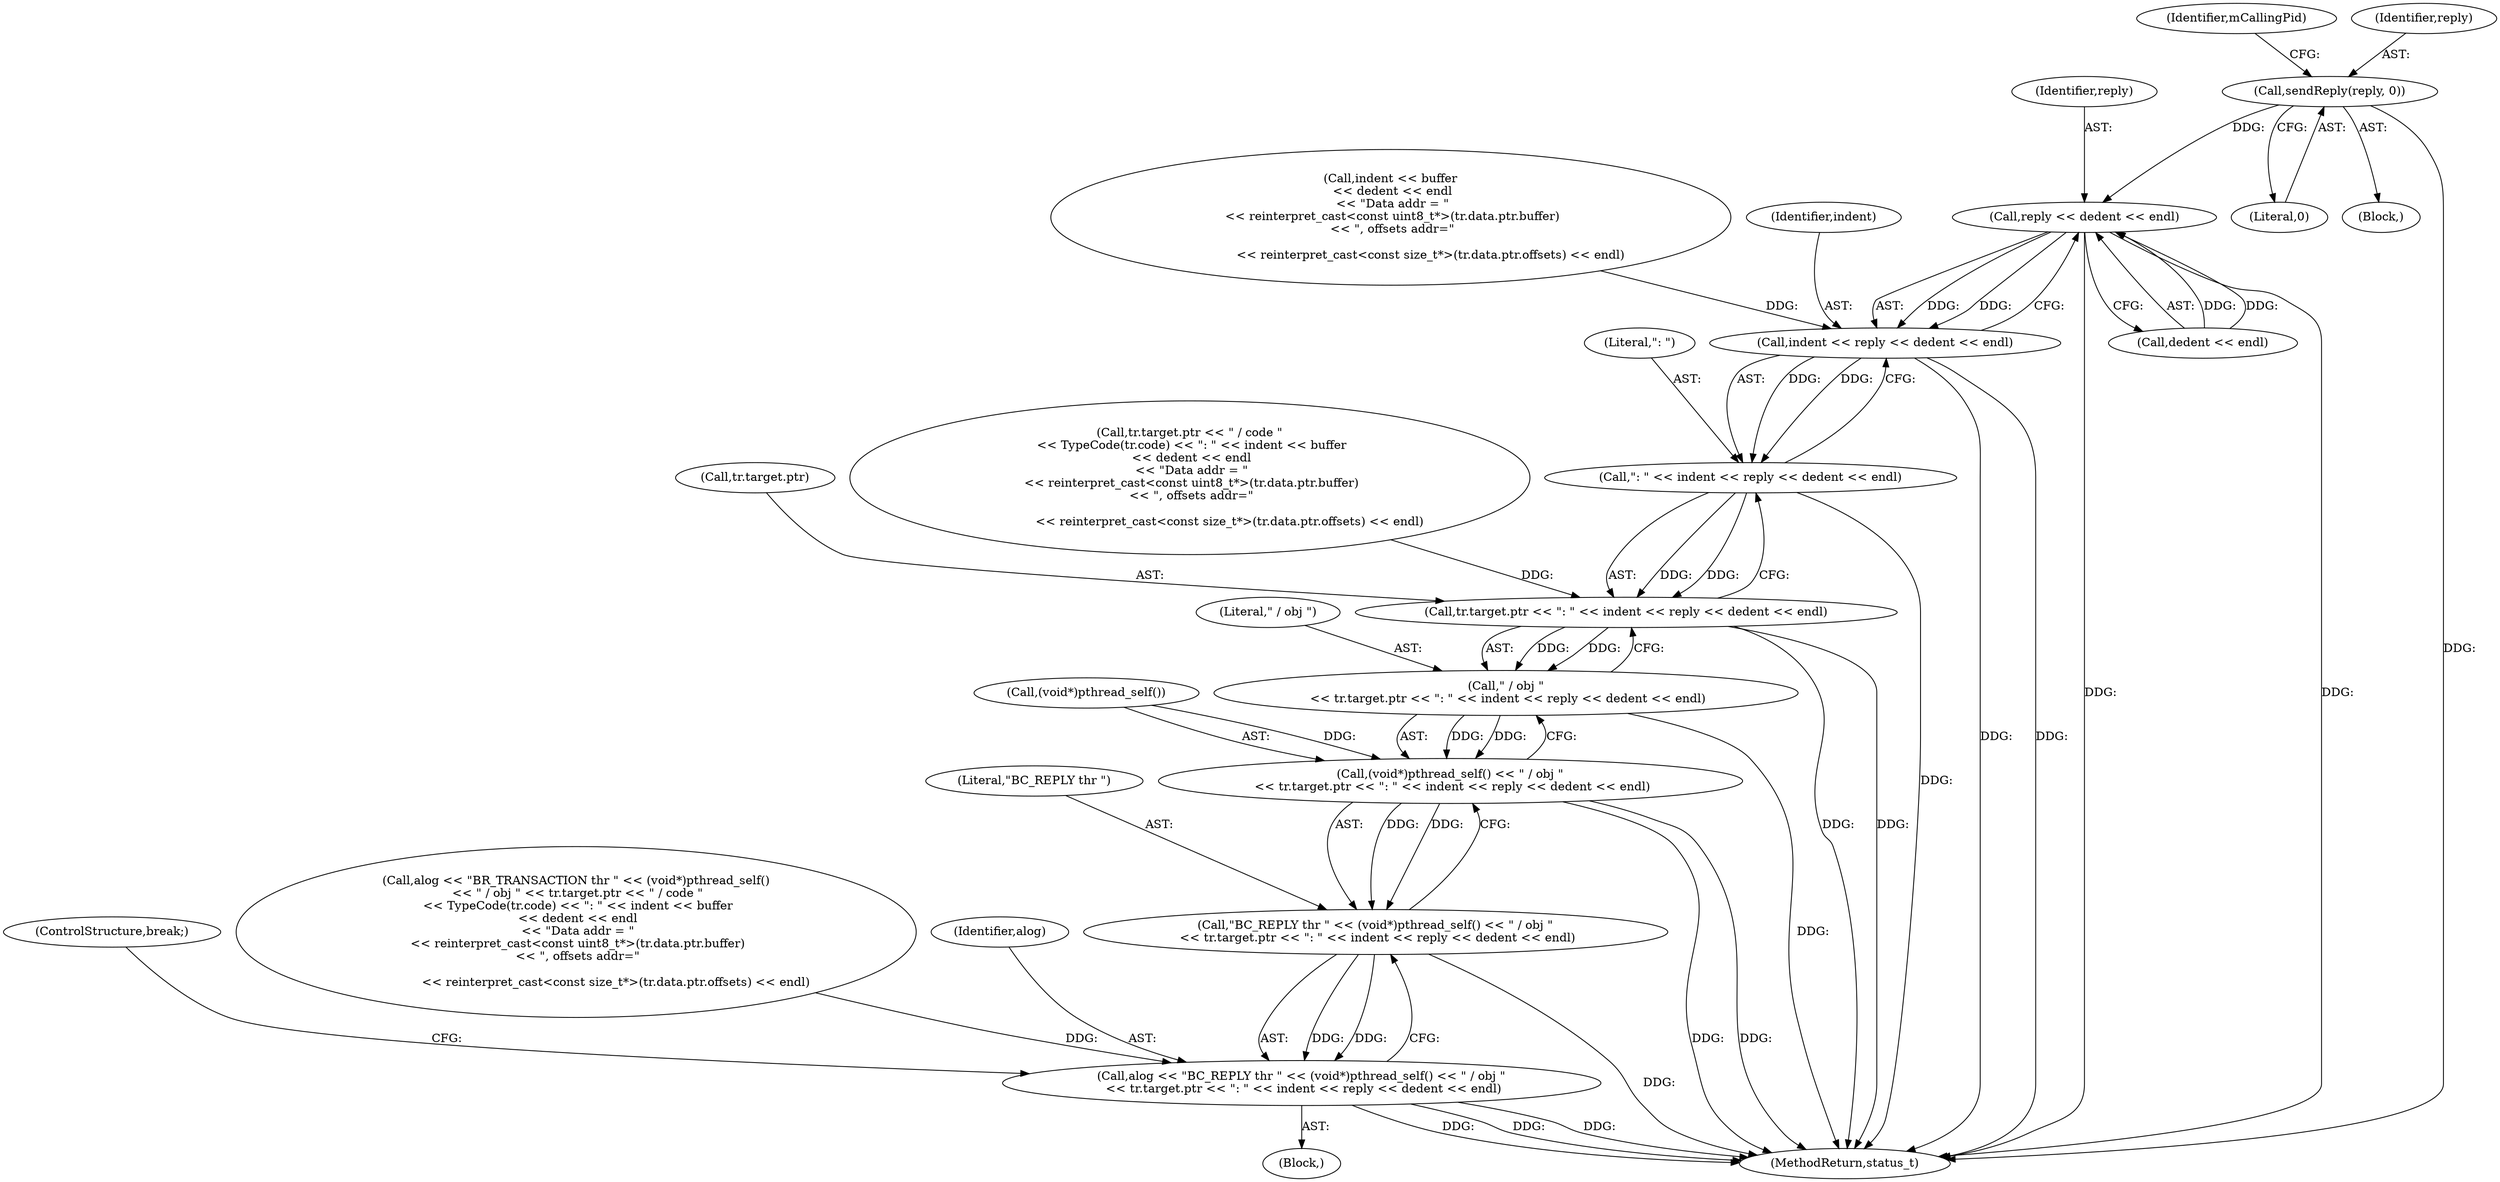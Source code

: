 digraph "0_Android_a59b827869a2ea04022dd225007f29af8d61837a@API" {
"1000488" [label="(Call,sendReply(reply, 0))"];
"1000530" [label="(Call,reply << dedent << endl)"];
"1000528" [label="(Call,indent << reply << dedent << endl)"];
"1000526" [label="(Call,\": \" << indent << reply << dedent << endl)"];
"1000520" [label="(Call,tr.target.ptr << \": \" << indent << reply << dedent << endl)"];
"1000518" [label="(Call,\" / obj \"\n << tr.target.ptr << \": \" << indent << reply << dedent << endl)"];
"1000514" [label="(Call,(void*)pthread_self() << \" / obj \"\n << tr.target.ptr << \": \" << indent << reply << dedent << endl)"];
"1000512" [label="(Call,\"BC_REPLY thr \" << (void*)pthread_self() << \" / obj \"\n << tr.target.ptr << \": \" << indent << reply << dedent << endl)"];
"1000510" [label="(Call,alog << \"BC_REPLY thr \" << (void*)pthread_self() << \" / obj \"\n << tr.target.ptr << \": \" << indent << reply << dedent << endl)"];
"1000508" [label="(Block,)"];
"1000535" [label="(ControlStructure,break;)"];
"1000513" [label="(Literal,\"BC_REPLY thr \")"];
"1000520" [label="(Call,tr.target.ptr << \": \" << indent << reply << dedent << endl)"];
"1000488" [label="(Call,sendReply(reply, 0))"];
"1000490" [label="(Literal,0)"];
"1000412" [label="(Call,indent << buffer\n << dedent << endl\n << \"Data addr = \"\n << reinterpret_cast<const uint8_t*>(tr.data.ptr.buffer)\n << \", offsets addr=\"\n\n                     << reinterpret_cast<const size_t*>(tr.data.ptr.offsets) << endl)"];
"1000478" [label="(Block,)"];
"1000519" [label="(Literal,\" / obj \")"];
"1000514" [label="(Call,(void*)pthread_self() << \" / obj \"\n << tr.target.ptr << \": \" << indent << reply << dedent << endl)"];
"1000528" [label="(Call,indent << reply << dedent << endl)"];
"1000521" [label="(Call,tr.target.ptr)"];
"1000532" [label="(Call,dedent << endl)"];
"1000497" [label="(Identifier,mCallingPid)"];
"1000531" [label="(Identifier,reply)"];
"1000529" [label="(Identifier,indent)"];
"1000489" [label="(Identifier,reply)"];
"1000518" [label="(Call,\" / obj \"\n << tr.target.ptr << \": \" << indent << reply << dedent << endl)"];
"1000512" [label="(Call,\"BC_REPLY thr \" << (void*)pthread_self() << \" / obj \"\n << tr.target.ptr << \": \" << indent << reply << dedent << endl)"];
"1000397" [label="(Call,tr.target.ptr << \" / code \"\n << TypeCode(tr.code) << \": \" << indent << buffer\n << dedent << endl\n << \"Data addr = \"\n << reinterpret_cast<const uint8_t*>(tr.data.ptr.buffer)\n << \", offsets addr=\"\n\n                     << reinterpret_cast<const size_t*>(tr.data.ptr.offsets) << endl)"];
"1000592" [label="(MethodReturn,status_t)"];
"1000515" [label="(Call,(void*)pthread_self())"];
"1000387" [label="(Call,alog << \"BR_TRANSACTION thr \" << (void*)pthread_self()\n << \" / obj \" << tr.target.ptr << \" / code \"\n << TypeCode(tr.code) << \": \" << indent << buffer\n << dedent << endl\n << \"Data addr = \"\n << reinterpret_cast<const uint8_t*>(tr.data.ptr.buffer)\n << \", offsets addr=\"\n\n                     << reinterpret_cast<const size_t*>(tr.data.ptr.offsets) << endl)"];
"1000527" [label="(Literal,\": \")"];
"1000530" [label="(Call,reply << dedent << endl)"];
"1000511" [label="(Identifier,alog)"];
"1000526" [label="(Call,\": \" << indent << reply << dedent << endl)"];
"1000510" [label="(Call,alog << \"BC_REPLY thr \" << (void*)pthread_self() << \" / obj \"\n << tr.target.ptr << \": \" << indent << reply << dedent << endl)"];
"1000488" -> "1000478"  [label="AST: "];
"1000488" -> "1000490"  [label="CFG: "];
"1000489" -> "1000488"  [label="AST: "];
"1000490" -> "1000488"  [label="AST: "];
"1000497" -> "1000488"  [label="CFG: "];
"1000488" -> "1000592"  [label="DDG: "];
"1000488" -> "1000530"  [label="DDG: "];
"1000530" -> "1000528"  [label="AST: "];
"1000530" -> "1000532"  [label="CFG: "];
"1000531" -> "1000530"  [label="AST: "];
"1000532" -> "1000530"  [label="AST: "];
"1000528" -> "1000530"  [label="CFG: "];
"1000530" -> "1000592"  [label="DDG: "];
"1000530" -> "1000592"  [label="DDG: "];
"1000530" -> "1000528"  [label="DDG: "];
"1000530" -> "1000528"  [label="DDG: "];
"1000532" -> "1000530"  [label="DDG: "];
"1000532" -> "1000530"  [label="DDG: "];
"1000528" -> "1000526"  [label="AST: "];
"1000529" -> "1000528"  [label="AST: "];
"1000526" -> "1000528"  [label="CFG: "];
"1000528" -> "1000592"  [label="DDG: "];
"1000528" -> "1000592"  [label="DDG: "];
"1000528" -> "1000526"  [label="DDG: "];
"1000528" -> "1000526"  [label="DDG: "];
"1000412" -> "1000528"  [label="DDG: "];
"1000526" -> "1000520"  [label="AST: "];
"1000527" -> "1000526"  [label="AST: "];
"1000520" -> "1000526"  [label="CFG: "];
"1000526" -> "1000592"  [label="DDG: "];
"1000526" -> "1000520"  [label="DDG: "];
"1000526" -> "1000520"  [label="DDG: "];
"1000520" -> "1000518"  [label="AST: "];
"1000521" -> "1000520"  [label="AST: "];
"1000518" -> "1000520"  [label="CFG: "];
"1000520" -> "1000592"  [label="DDG: "];
"1000520" -> "1000592"  [label="DDG: "];
"1000520" -> "1000518"  [label="DDG: "];
"1000520" -> "1000518"  [label="DDG: "];
"1000397" -> "1000520"  [label="DDG: "];
"1000518" -> "1000514"  [label="AST: "];
"1000519" -> "1000518"  [label="AST: "];
"1000514" -> "1000518"  [label="CFG: "];
"1000518" -> "1000592"  [label="DDG: "];
"1000518" -> "1000514"  [label="DDG: "];
"1000518" -> "1000514"  [label="DDG: "];
"1000514" -> "1000512"  [label="AST: "];
"1000515" -> "1000514"  [label="AST: "];
"1000512" -> "1000514"  [label="CFG: "];
"1000514" -> "1000592"  [label="DDG: "];
"1000514" -> "1000592"  [label="DDG: "];
"1000514" -> "1000512"  [label="DDG: "];
"1000514" -> "1000512"  [label="DDG: "];
"1000515" -> "1000514"  [label="DDG: "];
"1000512" -> "1000510"  [label="AST: "];
"1000513" -> "1000512"  [label="AST: "];
"1000510" -> "1000512"  [label="CFG: "];
"1000512" -> "1000592"  [label="DDG: "];
"1000512" -> "1000510"  [label="DDG: "];
"1000512" -> "1000510"  [label="DDG: "];
"1000510" -> "1000508"  [label="AST: "];
"1000511" -> "1000510"  [label="AST: "];
"1000535" -> "1000510"  [label="CFG: "];
"1000510" -> "1000592"  [label="DDG: "];
"1000510" -> "1000592"  [label="DDG: "];
"1000510" -> "1000592"  [label="DDG: "];
"1000387" -> "1000510"  [label="DDG: "];
}
